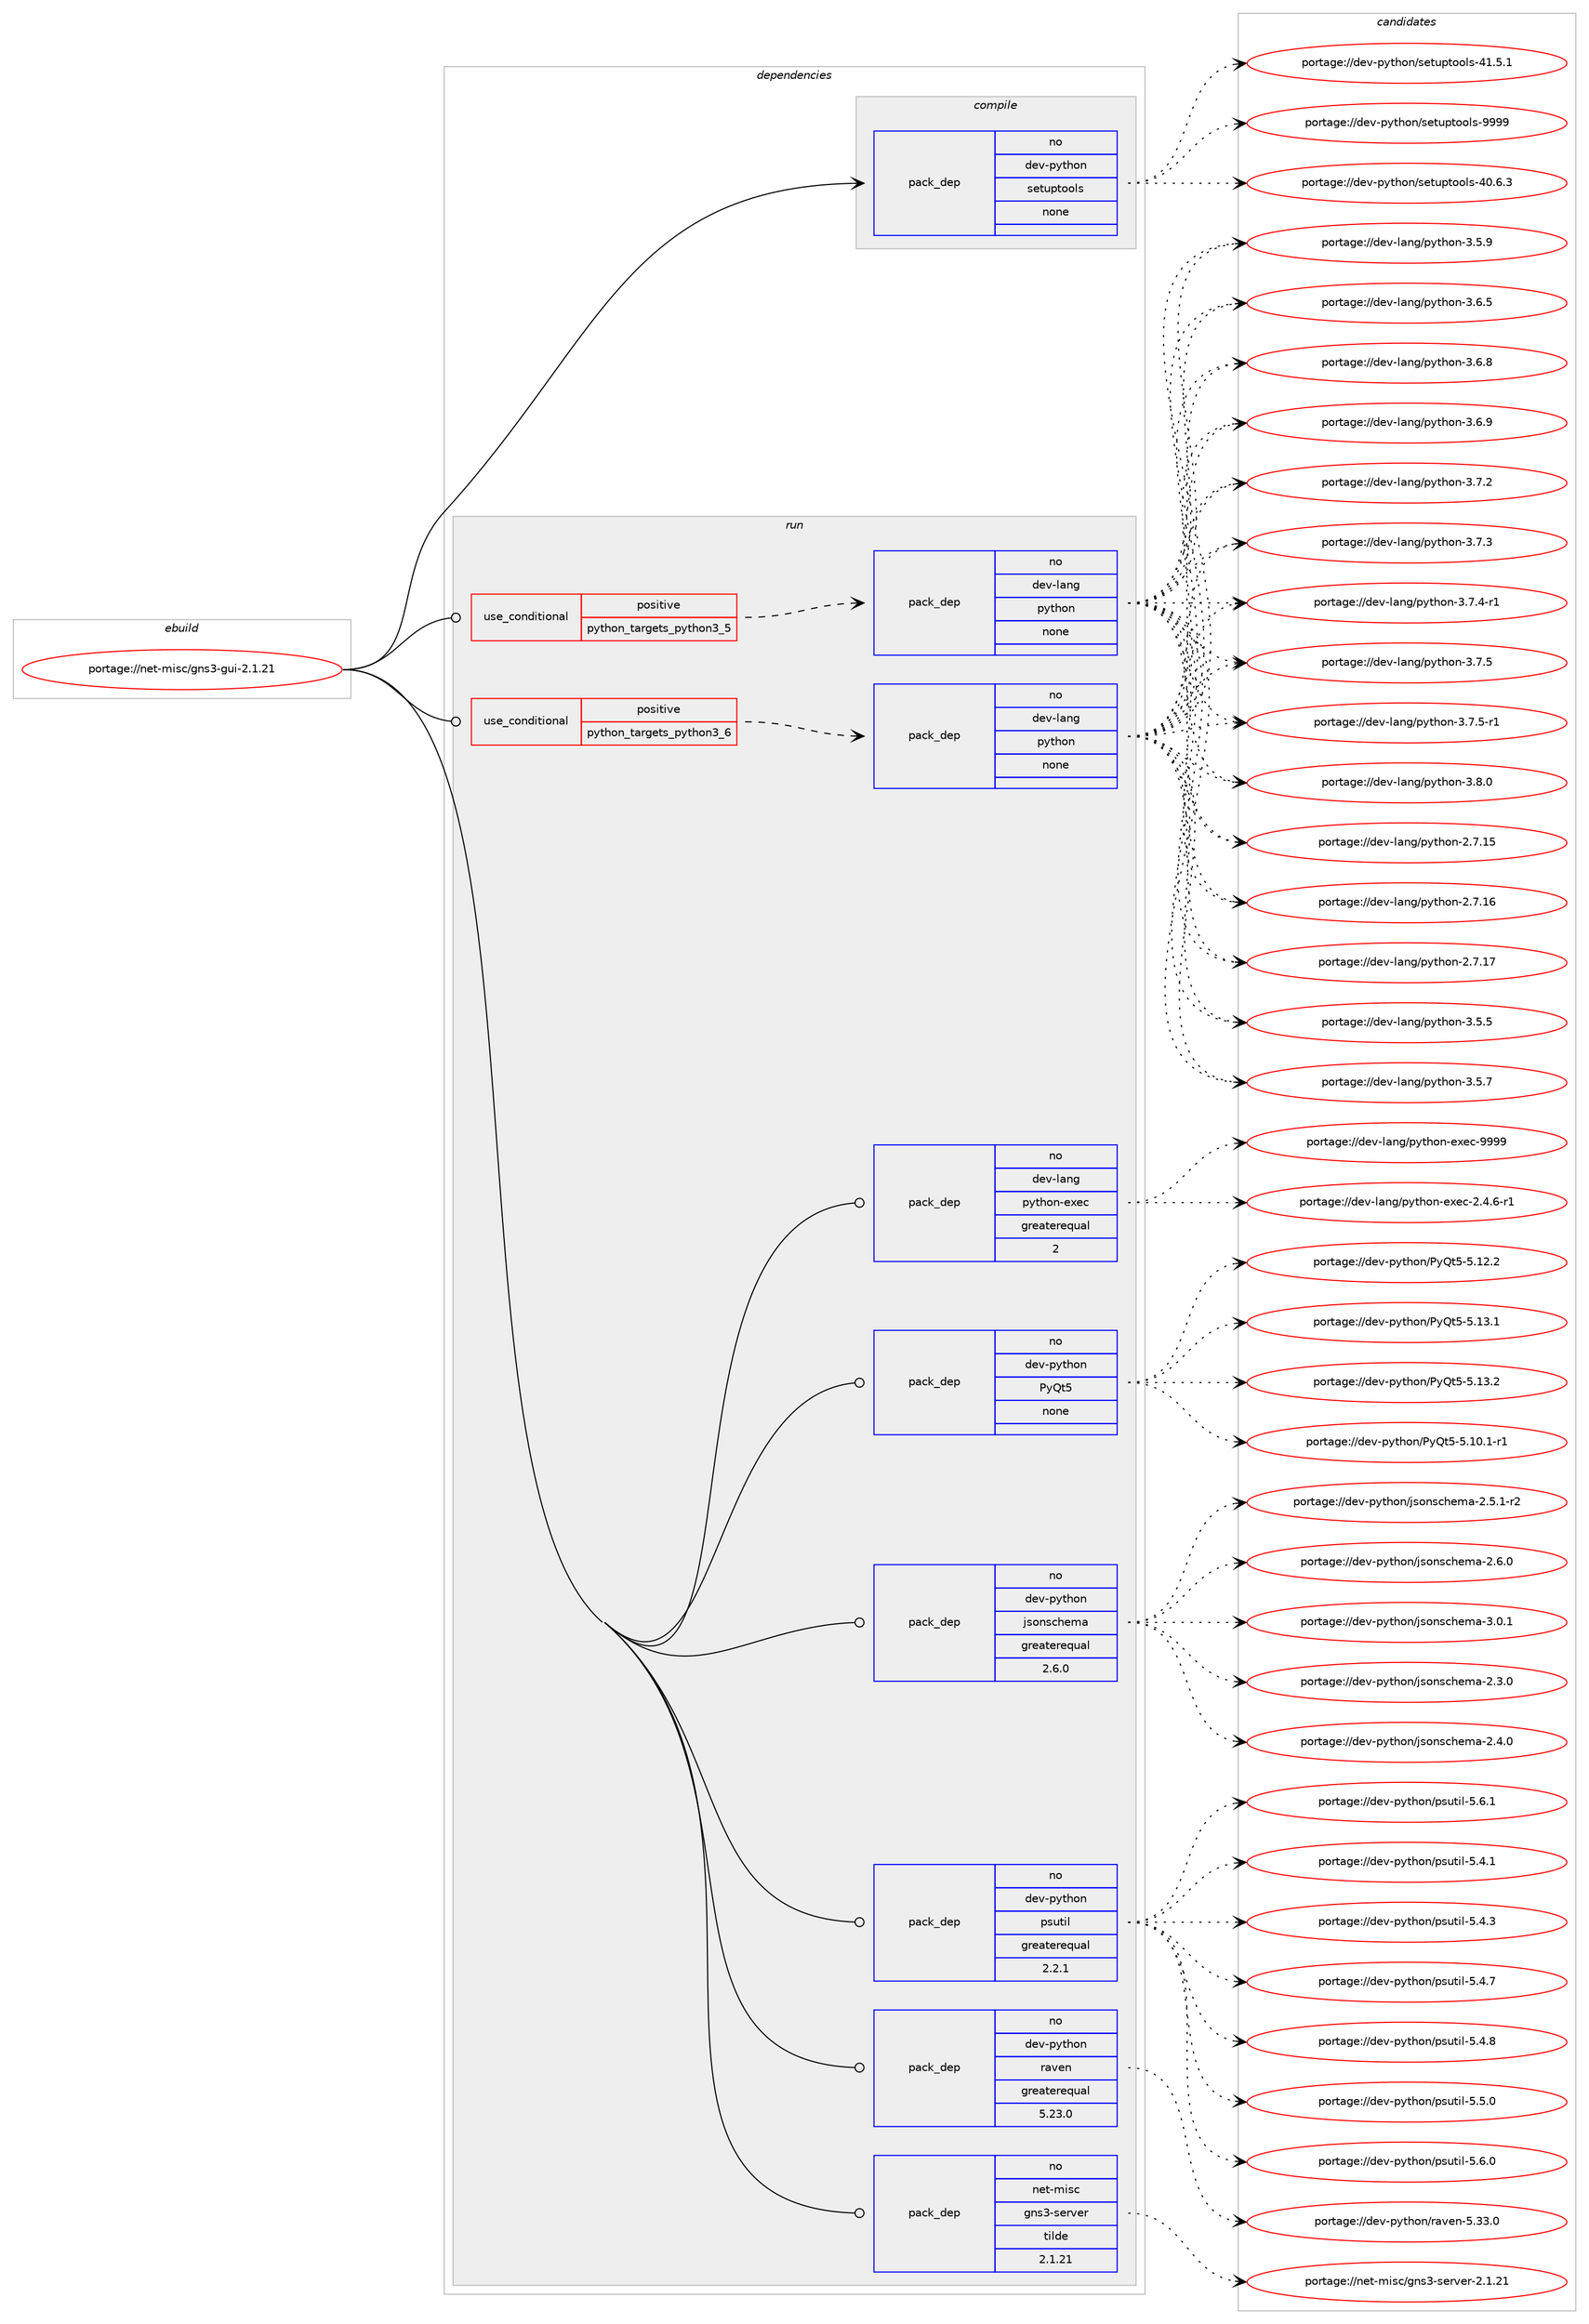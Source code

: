 digraph prolog {

# *************
# Graph options
# *************

newrank=true;
concentrate=true;
compound=true;
graph [rankdir=LR,fontname=Helvetica,fontsize=10,ranksep=1.5];#, ranksep=2.5, nodesep=0.2];
edge  [arrowhead=vee];
node  [fontname=Helvetica,fontsize=10];

# **********
# The ebuild
# **********

subgraph cluster_leftcol {
color=gray;
rank=same;
label=<<i>ebuild</i>>;
id [label="portage://net-misc/gns3-gui-2.1.21", color=red, width=4, href="../net-misc/gns3-gui-2.1.21.svg"];
}

# ****************
# The dependencies
# ****************

subgraph cluster_midcol {
color=gray;
label=<<i>dependencies</i>>;
subgraph cluster_compile {
fillcolor="#eeeeee";
style=filled;
label=<<i>compile</i>>;
subgraph pack268466 {
dependency366258 [label=<<TABLE BORDER="0" CELLBORDER="1" CELLSPACING="0" CELLPADDING="4" WIDTH="220"><TR><TD ROWSPAN="6" CELLPADDING="30">pack_dep</TD></TR><TR><TD WIDTH="110">no</TD></TR><TR><TD>dev-python</TD></TR><TR><TD>setuptools</TD></TR><TR><TD>none</TD></TR><TR><TD></TD></TR></TABLE>>, shape=none, color=blue];
}
id:e -> dependency366258:w [weight=20,style="solid",arrowhead="vee"];
}
subgraph cluster_compileandrun {
fillcolor="#eeeeee";
style=filled;
label=<<i>compile and run</i>>;
}
subgraph cluster_run {
fillcolor="#eeeeee";
style=filled;
label=<<i>run</i>>;
subgraph cond91701 {
dependency366259 [label=<<TABLE BORDER="0" CELLBORDER="1" CELLSPACING="0" CELLPADDING="4"><TR><TD ROWSPAN="3" CELLPADDING="10">use_conditional</TD></TR><TR><TD>positive</TD></TR><TR><TD>python_targets_python3_5</TD></TR></TABLE>>, shape=none, color=red];
subgraph pack268467 {
dependency366260 [label=<<TABLE BORDER="0" CELLBORDER="1" CELLSPACING="0" CELLPADDING="4" WIDTH="220"><TR><TD ROWSPAN="6" CELLPADDING="30">pack_dep</TD></TR><TR><TD WIDTH="110">no</TD></TR><TR><TD>dev-lang</TD></TR><TR><TD>python</TD></TR><TR><TD>none</TD></TR><TR><TD></TD></TR></TABLE>>, shape=none, color=blue];
}
dependency366259:e -> dependency366260:w [weight=20,style="dashed",arrowhead="vee"];
}
id:e -> dependency366259:w [weight=20,style="solid",arrowhead="odot"];
subgraph cond91702 {
dependency366261 [label=<<TABLE BORDER="0" CELLBORDER="1" CELLSPACING="0" CELLPADDING="4"><TR><TD ROWSPAN="3" CELLPADDING="10">use_conditional</TD></TR><TR><TD>positive</TD></TR><TR><TD>python_targets_python3_6</TD></TR></TABLE>>, shape=none, color=red];
subgraph pack268468 {
dependency366262 [label=<<TABLE BORDER="0" CELLBORDER="1" CELLSPACING="0" CELLPADDING="4" WIDTH="220"><TR><TD ROWSPAN="6" CELLPADDING="30">pack_dep</TD></TR><TR><TD WIDTH="110">no</TD></TR><TR><TD>dev-lang</TD></TR><TR><TD>python</TD></TR><TR><TD>none</TD></TR><TR><TD></TD></TR></TABLE>>, shape=none, color=blue];
}
dependency366261:e -> dependency366262:w [weight=20,style="dashed",arrowhead="vee"];
}
id:e -> dependency366261:w [weight=20,style="solid",arrowhead="odot"];
subgraph pack268469 {
dependency366263 [label=<<TABLE BORDER="0" CELLBORDER="1" CELLSPACING="0" CELLPADDING="4" WIDTH="220"><TR><TD ROWSPAN="6" CELLPADDING="30">pack_dep</TD></TR><TR><TD WIDTH="110">no</TD></TR><TR><TD>dev-lang</TD></TR><TR><TD>python-exec</TD></TR><TR><TD>greaterequal</TD></TR><TR><TD>2</TD></TR></TABLE>>, shape=none, color=blue];
}
id:e -> dependency366263:w [weight=20,style="solid",arrowhead="odot"];
subgraph pack268470 {
dependency366264 [label=<<TABLE BORDER="0" CELLBORDER="1" CELLSPACING="0" CELLPADDING="4" WIDTH="220"><TR><TD ROWSPAN="6" CELLPADDING="30">pack_dep</TD></TR><TR><TD WIDTH="110">no</TD></TR><TR><TD>dev-python</TD></TR><TR><TD>PyQt5</TD></TR><TR><TD>none</TD></TR><TR><TD></TD></TR></TABLE>>, shape=none, color=blue];
}
id:e -> dependency366264:w [weight=20,style="solid",arrowhead="odot"];
subgraph pack268471 {
dependency366265 [label=<<TABLE BORDER="0" CELLBORDER="1" CELLSPACING="0" CELLPADDING="4" WIDTH="220"><TR><TD ROWSPAN="6" CELLPADDING="30">pack_dep</TD></TR><TR><TD WIDTH="110">no</TD></TR><TR><TD>dev-python</TD></TR><TR><TD>jsonschema</TD></TR><TR><TD>greaterequal</TD></TR><TR><TD>2.6.0</TD></TR></TABLE>>, shape=none, color=blue];
}
id:e -> dependency366265:w [weight=20,style="solid",arrowhead="odot"];
subgraph pack268472 {
dependency366266 [label=<<TABLE BORDER="0" CELLBORDER="1" CELLSPACING="0" CELLPADDING="4" WIDTH="220"><TR><TD ROWSPAN="6" CELLPADDING="30">pack_dep</TD></TR><TR><TD WIDTH="110">no</TD></TR><TR><TD>dev-python</TD></TR><TR><TD>psutil</TD></TR><TR><TD>greaterequal</TD></TR><TR><TD>2.2.1</TD></TR></TABLE>>, shape=none, color=blue];
}
id:e -> dependency366266:w [weight=20,style="solid",arrowhead="odot"];
subgraph pack268473 {
dependency366267 [label=<<TABLE BORDER="0" CELLBORDER="1" CELLSPACING="0" CELLPADDING="4" WIDTH="220"><TR><TD ROWSPAN="6" CELLPADDING="30">pack_dep</TD></TR><TR><TD WIDTH="110">no</TD></TR><TR><TD>dev-python</TD></TR><TR><TD>raven</TD></TR><TR><TD>greaterequal</TD></TR><TR><TD>5.23.0</TD></TR></TABLE>>, shape=none, color=blue];
}
id:e -> dependency366267:w [weight=20,style="solid",arrowhead="odot"];
subgraph pack268474 {
dependency366268 [label=<<TABLE BORDER="0" CELLBORDER="1" CELLSPACING="0" CELLPADDING="4" WIDTH="220"><TR><TD ROWSPAN="6" CELLPADDING="30">pack_dep</TD></TR><TR><TD WIDTH="110">no</TD></TR><TR><TD>net-misc</TD></TR><TR><TD>gns3-server</TD></TR><TR><TD>tilde</TD></TR><TR><TD>2.1.21</TD></TR></TABLE>>, shape=none, color=blue];
}
id:e -> dependency366268:w [weight=20,style="solid",arrowhead="odot"];
}
}

# **************
# The candidates
# **************

subgraph cluster_choices {
rank=same;
color=gray;
label=<<i>candidates</i>>;

subgraph choice268466 {
color=black;
nodesep=1;
choiceportage100101118451121211161041111104711510111611711211611111110811545524846544651 [label="portage://dev-python/setuptools-40.6.3", color=red, width=4,href="../dev-python/setuptools-40.6.3.svg"];
choiceportage100101118451121211161041111104711510111611711211611111110811545524946534649 [label="portage://dev-python/setuptools-41.5.1", color=red, width=4,href="../dev-python/setuptools-41.5.1.svg"];
choiceportage10010111845112121116104111110471151011161171121161111111081154557575757 [label="portage://dev-python/setuptools-9999", color=red, width=4,href="../dev-python/setuptools-9999.svg"];
dependency366258:e -> choiceportage100101118451121211161041111104711510111611711211611111110811545524846544651:w [style=dotted,weight="100"];
dependency366258:e -> choiceportage100101118451121211161041111104711510111611711211611111110811545524946534649:w [style=dotted,weight="100"];
dependency366258:e -> choiceportage10010111845112121116104111110471151011161171121161111111081154557575757:w [style=dotted,weight="100"];
}
subgraph choice268467 {
color=black;
nodesep=1;
choiceportage10010111845108971101034711212111610411111045504655464953 [label="portage://dev-lang/python-2.7.15", color=red, width=4,href="../dev-lang/python-2.7.15.svg"];
choiceportage10010111845108971101034711212111610411111045504655464954 [label="portage://dev-lang/python-2.7.16", color=red, width=4,href="../dev-lang/python-2.7.16.svg"];
choiceportage10010111845108971101034711212111610411111045504655464955 [label="portage://dev-lang/python-2.7.17", color=red, width=4,href="../dev-lang/python-2.7.17.svg"];
choiceportage100101118451089711010347112121116104111110455146534653 [label="portage://dev-lang/python-3.5.5", color=red, width=4,href="../dev-lang/python-3.5.5.svg"];
choiceportage100101118451089711010347112121116104111110455146534655 [label="portage://dev-lang/python-3.5.7", color=red, width=4,href="../dev-lang/python-3.5.7.svg"];
choiceportage100101118451089711010347112121116104111110455146534657 [label="portage://dev-lang/python-3.5.9", color=red, width=4,href="../dev-lang/python-3.5.9.svg"];
choiceportage100101118451089711010347112121116104111110455146544653 [label="portage://dev-lang/python-3.6.5", color=red, width=4,href="../dev-lang/python-3.6.5.svg"];
choiceportage100101118451089711010347112121116104111110455146544656 [label="portage://dev-lang/python-3.6.8", color=red, width=4,href="../dev-lang/python-3.6.8.svg"];
choiceportage100101118451089711010347112121116104111110455146544657 [label="portage://dev-lang/python-3.6.9", color=red, width=4,href="../dev-lang/python-3.6.9.svg"];
choiceportage100101118451089711010347112121116104111110455146554650 [label="portage://dev-lang/python-3.7.2", color=red, width=4,href="../dev-lang/python-3.7.2.svg"];
choiceportage100101118451089711010347112121116104111110455146554651 [label="portage://dev-lang/python-3.7.3", color=red, width=4,href="../dev-lang/python-3.7.3.svg"];
choiceportage1001011184510897110103471121211161041111104551465546524511449 [label="portage://dev-lang/python-3.7.4-r1", color=red, width=4,href="../dev-lang/python-3.7.4-r1.svg"];
choiceportage100101118451089711010347112121116104111110455146554653 [label="portage://dev-lang/python-3.7.5", color=red, width=4,href="../dev-lang/python-3.7.5.svg"];
choiceportage1001011184510897110103471121211161041111104551465546534511449 [label="portage://dev-lang/python-3.7.5-r1", color=red, width=4,href="../dev-lang/python-3.7.5-r1.svg"];
choiceportage100101118451089711010347112121116104111110455146564648 [label="portage://dev-lang/python-3.8.0", color=red, width=4,href="../dev-lang/python-3.8.0.svg"];
dependency366260:e -> choiceportage10010111845108971101034711212111610411111045504655464953:w [style=dotted,weight="100"];
dependency366260:e -> choiceportage10010111845108971101034711212111610411111045504655464954:w [style=dotted,weight="100"];
dependency366260:e -> choiceportage10010111845108971101034711212111610411111045504655464955:w [style=dotted,weight="100"];
dependency366260:e -> choiceportage100101118451089711010347112121116104111110455146534653:w [style=dotted,weight="100"];
dependency366260:e -> choiceportage100101118451089711010347112121116104111110455146534655:w [style=dotted,weight="100"];
dependency366260:e -> choiceportage100101118451089711010347112121116104111110455146534657:w [style=dotted,weight="100"];
dependency366260:e -> choiceportage100101118451089711010347112121116104111110455146544653:w [style=dotted,weight="100"];
dependency366260:e -> choiceportage100101118451089711010347112121116104111110455146544656:w [style=dotted,weight="100"];
dependency366260:e -> choiceportage100101118451089711010347112121116104111110455146544657:w [style=dotted,weight="100"];
dependency366260:e -> choiceportage100101118451089711010347112121116104111110455146554650:w [style=dotted,weight="100"];
dependency366260:e -> choiceportage100101118451089711010347112121116104111110455146554651:w [style=dotted,weight="100"];
dependency366260:e -> choiceportage1001011184510897110103471121211161041111104551465546524511449:w [style=dotted,weight="100"];
dependency366260:e -> choiceportage100101118451089711010347112121116104111110455146554653:w [style=dotted,weight="100"];
dependency366260:e -> choiceportage1001011184510897110103471121211161041111104551465546534511449:w [style=dotted,weight="100"];
dependency366260:e -> choiceportage100101118451089711010347112121116104111110455146564648:w [style=dotted,weight="100"];
}
subgraph choice268468 {
color=black;
nodesep=1;
choiceportage10010111845108971101034711212111610411111045504655464953 [label="portage://dev-lang/python-2.7.15", color=red, width=4,href="../dev-lang/python-2.7.15.svg"];
choiceportage10010111845108971101034711212111610411111045504655464954 [label="portage://dev-lang/python-2.7.16", color=red, width=4,href="../dev-lang/python-2.7.16.svg"];
choiceportage10010111845108971101034711212111610411111045504655464955 [label="portage://dev-lang/python-2.7.17", color=red, width=4,href="../dev-lang/python-2.7.17.svg"];
choiceportage100101118451089711010347112121116104111110455146534653 [label="portage://dev-lang/python-3.5.5", color=red, width=4,href="../dev-lang/python-3.5.5.svg"];
choiceportage100101118451089711010347112121116104111110455146534655 [label="portage://dev-lang/python-3.5.7", color=red, width=4,href="../dev-lang/python-3.5.7.svg"];
choiceportage100101118451089711010347112121116104111110455146534657 [label="portage://dev-lang/python-3.5.9", color=red, width=4,href="../dev-lang/python-3.5.9.svg"];
choiceportage100101118451089711010347112121116104111110455146544653 [label="portage://dev-lang/python-3.6.5", color=red, width=4,href="../dev-lang/python-3.6.5.svg"];
choiceportage100101118451089711010347112121116104111110455146544656 [label="portage://dev-lang/python-3.6.8", color=red, width=4,href="../dev-lang/python-3.6.8.svg"];
choiceportage100101118451089711010347112121116104111110455146544657 [label="portage://dev-lang/python-3.6.9", color=red, width=4,href="../dev-lang/python-3.6.9.svg"];
choiceportage100101118451089711010347112121116104111110455146554650 [label="portage://dev-lang/python-3.7.2", color=red, width=4,href="../dev-lang/python-3.7.2.svg"];
choiceportage100101118451089711010347112121116104111110455146554651 [label="portage://dev-lang/python-3.7.3", color=red, width=4,href="../dev-lang/python-3.7.3.svg"];
choiceportage1001011184510897110103471121211161041111104551465546524511449 [label="portage://dev-lang/python-3.7.4-r1", color=red, width=4,href="../dev-lang/python-3.7.4-r1.svg"];
choiceportage100101118451089711010347112121116104111110455146554653 [label="portage://dev-lang/python-3.7.5", color=red, width=4,href="../dev-lang/python-3.7.5.svg"];
choiceportage1001011184510897110103471121211161041111104551465546534511449 [label="portage://dev-lang/python-3.7.5-r1", color=red, width=4,href="../dev-lang/python-3.7.5-r1.svg"];
choiceportage100101118451089711010347112121116104111110455146564648 [label="portage://dev-lang/python-3.8.0", color=red, width=4,href="../dev-lang/python-3.8.0.svg"];
dependency366262:e -> choiceportage10010111845108971101034711212111610411111045504655464953:w [style=dotted,weight="100"];
dependency366262:e -> choiceportage10010111845108971101034711212111610411111045504655464954:w [style=dotted,weight="100"];
dependency366262:e -> choiceportage10010111845108971101034711212111610411111045504655464955:w [style=dotted,weight="100"];
dependency366262:e -> choiceportage100101118451089711010347112121116104111110455146534653:w [style=dotted,weight="100"];
dependency366262:e -> choiceportage100101118451089711010347112121116104111110455146534655:w [style=dotted,weight="100"];
dependency366262:e -> choiceportage100101118451089711010347112121116104111110455146534657:w [style=dotted,weight="100"];
dependency366262:e -> choiceportage100101118451089711010347112121116104111110455146544653:w [style=dotted,weight="100"];
dependency366262:e -> choiceportage100101118451089711010347112121116104111110455146544656:w [style=dotted,weight="100"];
dependency366262:e -> choiceportage100101118451089711010347112121116104111110455146544657:w [style=dotted,weight="100"];
dependency366262:e -> choiceportage100101118451089711010347112121116104111110455146554650:w [style=dotted,weight="100"];
dependency366262:e -> choiceportage100101118451089711010347112121116104111110455146554651:w [style=dotted,weight="100"];
dependency366262:e -> choiceportage1001011184510897110103471121211161041111104551465546524511449:w [style=dotted,weight="100"];
dependency366262:e -> choiceportage100101118451089711010347112121116104111110455146554653:w [style=dotted,weight="100"];
dependency366262:e -> choiceportage1001011184510897110103471121211161041111104551465546534511449:w [style=dotted,weight="100"];
dependency366262:e -> choiceportage100101118451089711010347112121116104111110455146564648:w [style=dotted,weight="100"];
}
subgraph choice268469 {
color=black;
nodesep=1;
choiceportage10010111845108971101034711212111610411111045101120101994550465246544511449 [label="portage://dev-lang/python-exec-2.4.6-r1", color=red, width=4,href="../dev-lang/python-exec-2.4.6-r1.svg"];
choiceportage10010111845108971101034711212111610411111045101120101994557575757 [label="portage://dev-lang/python-exec-9999", color=red, width=4,href="../dev-lang/python-exec-9999.svg"];
dependency366263:e -> choiceportage10010111845108971101034711212111610411111045101120101994550465246544511449:w [style=dotted,weight="100"];
dependency366263:e -> choiceportage10010111845108971101034711212111610411111045101120101994557575757:w [style=dotted,weight="100"];
}
subgraph choice268470 {
color=black;
nodesep=1;
choiceportage1001011184511212111610411111047801218111653455346494846494511449 [label="portage://dev-python/PyQt5-5.10.1-r1", color=red, width=4,href="../dev-python/PyQt5-5.10.1-r1.svg"];
choiceportage100101118451121211161041111104780121811165345534649504650 [label="portage://dev-python/PyQt5-5.12.2", color=red, width=4,href="../dev-python/PyQt5-5.12.2.svg"];
choiceportage100101118451121211161041111104780121811165345534649514649 [label="portage://dev-python/PyQt5-5.13.1", color=red, width=4,href="../dev-python/PyQt5-5.13.1.svg"];
choiceportage100101118451121211161041111104780121811165345534649514650 [label="portage://dev-python/PyQt5-5.13.2", color=red, width=4,href="../dev-python/PyQt5-5.13.2.svg"];
dependency366264:e -> choiceportage1001011184511212111610411111047801218111653455346494846494511449:w [style=dotted,weight="100"];
dependency366264:e -> choiceportage100101118451121211161041111104780121811165345534649504650:w [style=dotted,weight="100"];
dependency366264:e -> choiceportage100101118451121211161041111104780121811165345534649514649:w [style=dotted,weight="100"];
dependency366264:e -> choiceportage100101118451121211161041111104780121811165345534649514650:w [style=dotted,weight="100"];
}
subgraph choice268471 {
color=black;
nodesep=1;
choiceportage10010111845112121116104111110471061151111101159910410110997455046514648 [label="portage://dev-python/jsonschema-2.3.0", color=red, width=4,href="../dev-python/jsonschema-2.3.0.svg"];
choiceportage10010111845112121116104111110471061151111101159910410110997455046524648 [label="portage://dev-python/jsonschema-2.4.0", color=red, width=4,href="../dev-python/jsonschema-2.4.0.svg"];
choiceportage100101118451121211161041111104710611511111011599104101109974550465346494511450 [label="portage://dev-python/jsonschema-2.5.1-r2", color=red, width=4,href="../dev-python/jsonschema-2.5.1-r2.svg"];
choiceportage10010111845112121116104111110471061151111101159910410110997455046544648 [label="portage://dev-python/jsonschema-2.6.0", color=red, width=4,href="../dev-python/jsonschema-2.6.0.svg"];
choiceportage10010111845112121116104111110471061151111101159910410110997455146484649 [label="portage://dev-python/jsonschema-3.0.1", color=red, width=4,href="../dev-python/jsonschema-3.0.1.svg"];
dependency366265:e -> choiceportage10010111845112121116104111110471061151111101159910410110997455046514648:w [style=dotted,weight="100"];
dependency366265:e -> choiceportage10010111845112121116104111110471061151111101159910410110997455046524648:w [style=dotted,weight="100"];
dependency366265:e -> choiceportage100101118451121211161041111104710611511111011599104101109974550465346494511450:w [style=dotted,weight="100"];
dependency366265:e -> choiceportage10010111845112121116104111110471061151111101159910410110997455046544648:w [style=dotted,weight="100"];
dependency366265:e -> choiceportage10010111845112121116104111110471061151111101159910410110997455146484649:w [style=dotted,weight="100"];
}
subgraph choice268472 {
color=black;
nodesep=1;
choiceportage1001011184511212111610411111047112115117116105108455346524649 [label="portage://dev-python/psutil-5.4.1", color=red, width=4,href="../dev-python/psutil-5.4.1.svg"];
choiceportage1001011184511212111610411111047112115117116105108455346524651 [label="portage://dev-python/psutil-5.4.3", color=red, width=4,href="../dev-python/psutil-5.4.3.svg"];
choiceportage1001011184511212111610411111047112115117116105108455346524655 [label="portage://dev-python/psutil-5.4.7", color=red, width=4,href="../dev-python/psutil-5.4.7.svg"];
choiceportage1001011184511212111610411111047112115117116105108455346524656 [label="portage://dev-python/psutil-5.4.8", color=red, width=4,href="../dev-python/psutil-5.4.8.svg"];
choiceportage1001011184511212111610411111047112115117116105108455346534648 [label="portage://dev-python/psutil-5.5.0", color=red, width=4,href="../dev-python/psutil-5.5.0.svg"];
choiceportage1001011184511212111610411111047112115117116105108455346544648 [label="portage://dev-python/psutil-5.6.0", color=red, width=4,href="../dev-python/psutil-5.6.0.svg"];
choiceportage1001011184511212111610411111047112115117116105108455346544649 [label="portage://dev-python/psutil-5.6.1", color=red, width=4,href="../dev-python/psutil-5.6.1.svg"];
dependency366266:e -> choiceportage1001011184511212111610411111047112115117116105108455346524649:w [style=dotted,weight="100"];
dependency366266:e -> choiceportage1001011184511212111610411111047112115117116105108455346524651:w [style=dotted,weight="100"];
dependency366266:e -> choiceportage1001011184511212111610411111047112115117116105108455346524655:w [style=dotted,weight="100"];
dependency366266:e -> choiceportage1001011184511212111610411111047112115117116105108455346524656:w [style=dotted,weight="100"];
dependency366266:e -> choiceportage1001011184511212111610411111047112115117116105108455346534648:w [style=dotted,weight="100"];
dependency366266:e -> choiceportage1001011184511212111610411111047112115117116105108455346544648:w [style=dotted,weight="100"];
dependency366266:e -> choiceportage1001011184511212111610411111047112115117116105108455346544649:w [style=dotted,weight="100"];
}
subgraph choice268473 {
color=black;
nodesep=1;
choiceportage10010111845112121116104111110471149711810111045534651514648 [label="portage://dev-python/raven-5.33.0", color=red, width=4,href="../dev-python/raven-5.33.0.svg"];
dependency366267:e -> choiceportage10010111845112121116104111110471149711810111045534651514648:w [style=dotted,weight="100"];
}
subgraph choice268474 {
color=black;
nodesep=1;
choiceportage110101116451091051159947103110115514511510111411810111445504649465049 [label="portage://net-misc/gns3-server-2.1.21", color=red, width=4,href="../net-misc/gns3-server-2.1.21.svg"];
dependency366268:e -> choiceportage110101116451091051159947103110115514511510111411810111445504649465049:w [style=dotted,weight="100"];
}
}

}
